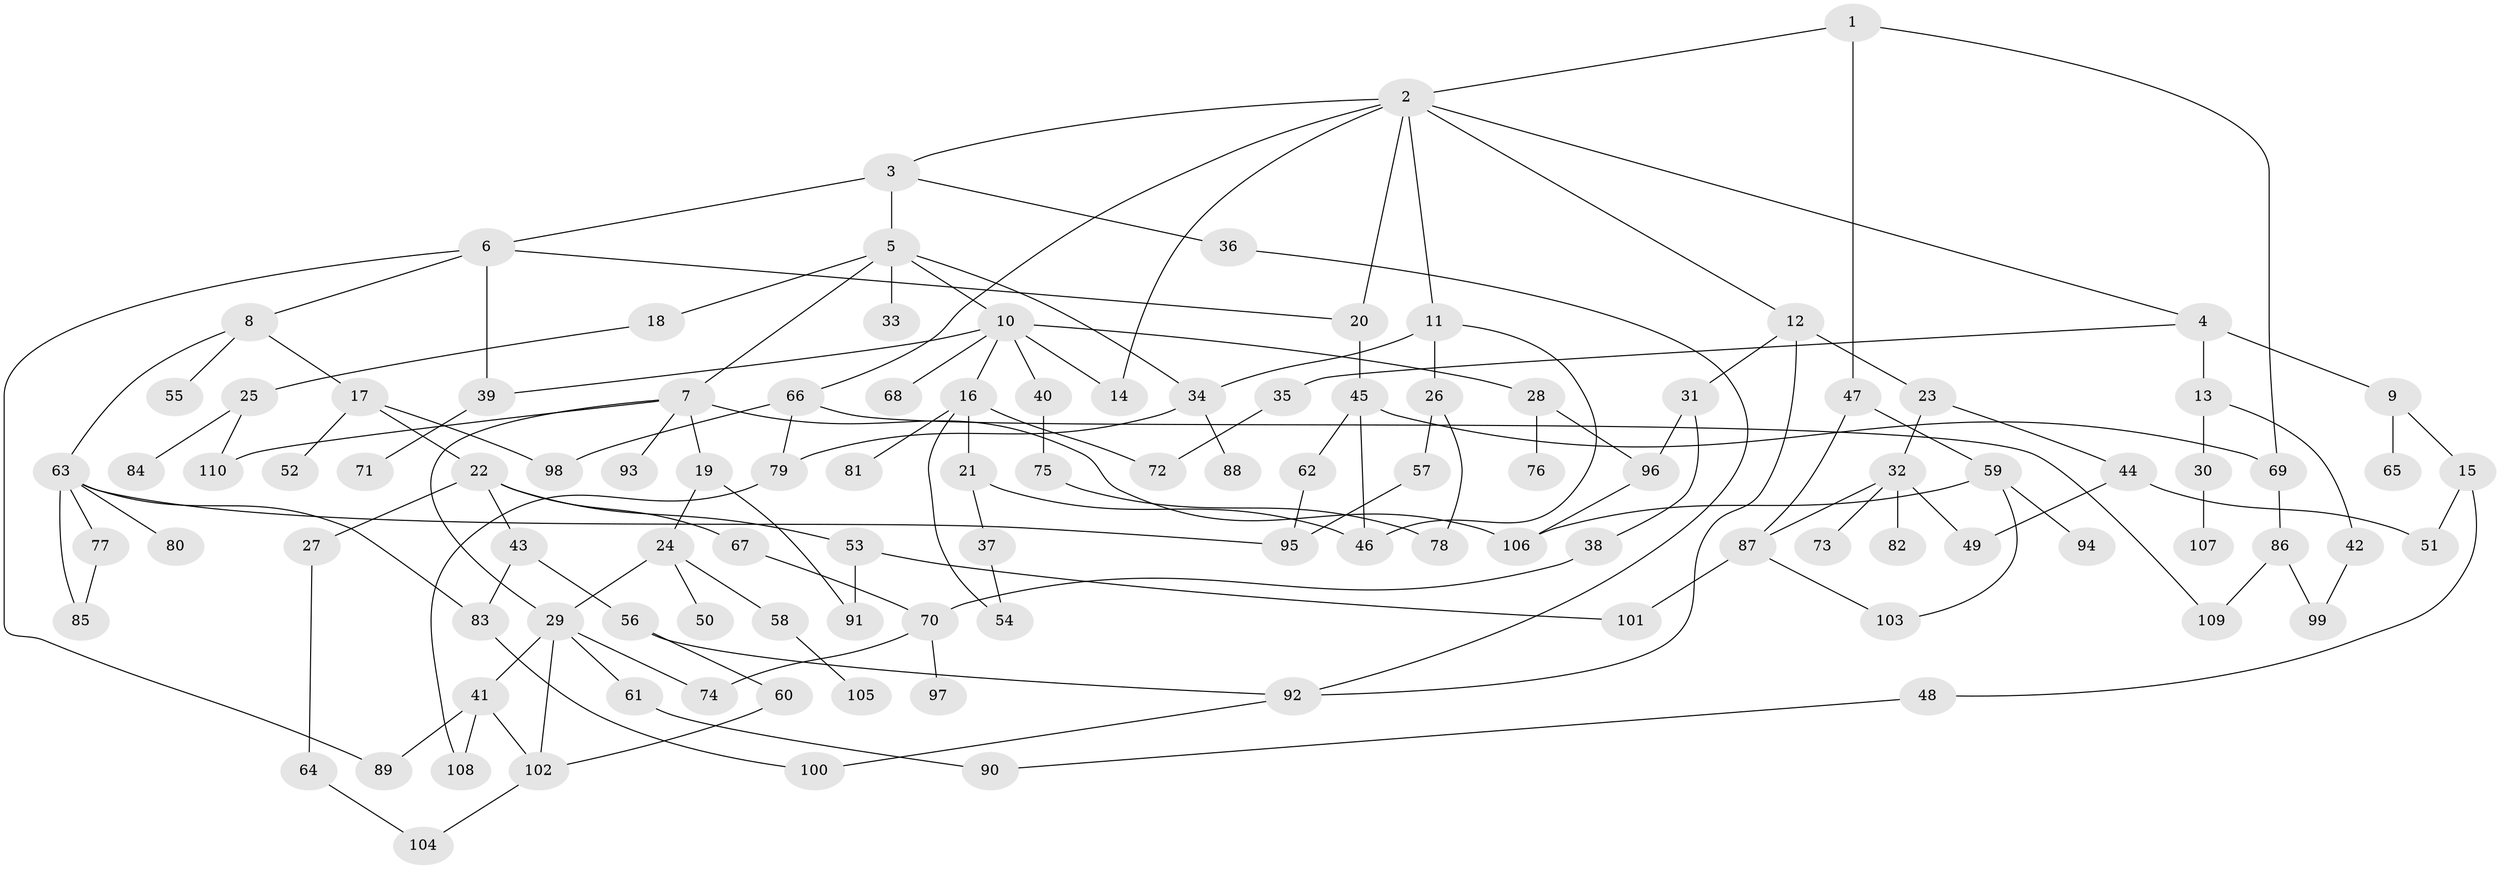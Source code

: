 // Generated by graph-tools (version 1.1) at 2025/34/03/09/25 02:34:05]
// undirected, 110 vertices, 149 edges
graph export_dot {
graph [start="1"]
  node [color=gray90,style=filled];
  1;
  2;
  3;
  4;
  5;
  6;
  7;
  8;
  9;
  10;
  11;
  12;
  13;
  14;
  15;
  16;
  17;
  18;
  19;
  20;
  21;
  22;
  23;
  24;
  25;
  26;
  27;
  28;
  29;
  30;
  31;
  32;
  33;
  34;
  35;
  36;
  37;
  38;
  39;
  40;
  41;
  42;
  43;
  44;
  45;
  46;
  47;
  48;
  49;
  50;
  51;
  52;
  53;
  54;
  55;
  56;
  57;
  58;
  59;
  60;
  61;
  62;
  63;
  64;
  65;
  66;
  67;
  68;
  69;
  70;
  71;
  72;
  73;
  74;
  75;
  76;
  77;
  78;
  79;
  80;
  81;
  82;
  83;
  84;
  85;
  86;
  87;
  88;
  89;
  90;
  91;
  92;
  93;
  94;
  95;
  96;
  97;
  98;
  99;
  100;
  101;
  102;
  103;
  104;
  105;
  106;
  107;
  108;
  109;
  110;
  1 -- 2;
  1 -- 47;
  1 -- 69;
  2 -- 3;
  2 -- 4;
  2 -- 11;
  2 -- 12;
  2 -- 66;
  2 -- 20;
  2 -- 14;
  3 -- 5;
  3 -- 6;
  3 -- 36;
  4 -- 9;
  4 -- 13;
  4 -- 35;
  5 -- 7;
  5 -- 10;
  5 -- 18;
  5 -- 33;
  5 -- 34;
  6 -- 8;
  6 -- 20;
  6 -- 89;
  6 -- 39;
  7 -- 19;
  7 -- 93;
  7 -- 106;
  7 -- 110;
  7 -- 29;
  8 -- 17;
  8 -- 55;
  8 -- 63;
  9 -- 15;
  9 -- 65;
  10 -- 14;
  10 -- 16;
  10 -- 28;
  10 -- 39;
  10 -- 40;
  10 -- 68;
  11 -- 26;
  11 -- 34;
  11 -- 46;
  12 -- 23;
  12 -- 31;
  12 -- 92;
  13 -- 30;
  13 -- 42;
  15 -- 48;
  15 -- 51;
  16 -- 21;
  16 -- 81;
  16 -- 72;
  16 -- 54;
  17 -- 22;
  17 -- 52;
  17 -- 98;
  18 -- 25;
  19 -- 24;
  19 -- 91;
  20 -- 45;
  21 -- 37;
  21 -- 46;
  22 -- 27;
  22 -- 43;
  22 -- 53;
  22 -- 67;
  23 -- 32;
  23 -- 44;
  24 -- 29;
  24 -- 50;
  24 -- 58;
  25 -- 84;
  25 -- 110;
  26 -- 57;
  26 -- 78;
  27 -- 64;
  28 -- 76;
  28 -- 96;
  29 -- 41;
  29 -- 61;
  29 -- 74;
  29 -- 102;
  30 -- 107;
  31 -- 38;
  31 -- 96;
  32 -- 49;
  32 -- 73;
  32 -- 82;
  32 -- 87;
  34 -- 79;
  34 -- 88;
  35 -- 72;
  36 -- 92;
  37 -- 54;
  38 -- 70;
  39 -- 71;
  40 -- 75;
  41 -- 102;
  41 -- 108;
  41 -- 89;
  42 -- 99;
  43 -- 56;
  43 -- 83;
  44 -- 51;
  44 -- 49;
  45 -- 46;
  45 -- 62;
  45 -- 69;
  47 -- 59;
  47 -- 87;
  48 -- 90;
  53 -- 101;
  53 -- 91;
  56 -- 60;
  56 -- 92;
  57 -- 95;
  58 -- 105;
  59 -- 94;
  59 -- 106;
  59 -- 103;
  60 -- 102;
  61 -- 90;
  62 -- 95;
  63 -- 77;
  63 -- 80;
  63 -- 85;
  63 -- 83;
  63 -- 95;
  64 -- 104;
  66 -- 109;
  66 -- 79;
  66 -- 98;
  67 -- 70;
  69 -- 86;
  70 -- 97;
  70 -- 74;
  75 -- 78;
  77 -- 85;
  79 -- 108;
  83 -- 100;
  86 -- 99;
  86 -- 109;
  87 -- 101;
  87 -- 103;
  92 -- 100;
  96 -- 106;
  102 -- 104;
}
